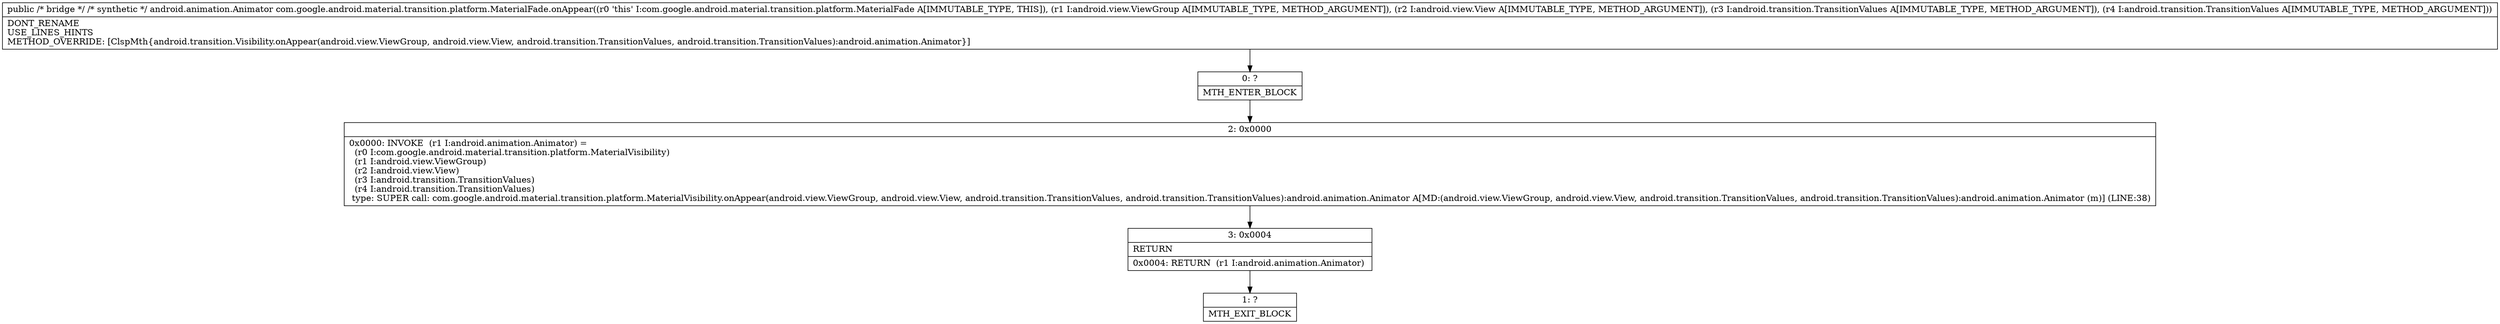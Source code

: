 digraph "CFG forcom.google.android.material.transition.platform.MaterialFade.onAppear(Landroid\/view\/ViewGroup;Landroid\/view\/View;Landroid\/transition\/TransitionValues;Landroid\/transition\/TransitionValues;)Landroid\/animation\/Animator;" {
Node_0 [shape=record,label="{0\:\ ?|MTH_ENTER_BLOCK\l}"];
Node_2 [shape=record,label="{2\:\ 0x0000|0x0000: INVOKE  (r1 I:android.animation.Animator) = \l  (r0 I:com.google.android.material.transition.platform.MaterialVisibility)\l  (r1 I:android.view.ViewGroup)\l  (r2 I:android.view.View)\l  (r3 I:android.transition.TransitionValues)\l  (r4 I:android.transition.TransitionValues)\l type: SUPER call: com.google.android.material.transition.platform.MaterialVisibility.onAppear(android.view.ViewGroup, android.view.View, android.transition.TransitionValues, android.transition.TransitionValues):android.animation.Animator A[MD:(android.view.ViewGroup, android.view.View, android.transition.TransitionValues, android.transition.TransitionValues):android.animation.Animator (m)] (LINE:38)\l}"];
Node_3 [shape=record,label="{3\:\ 0x0004|RETURN\l|0x0004: RETURN  (r1 I:android.animation.Animator) \l}"];
Node_1 [shape=record,label="{1\:\ ?|MTH_EXIT_BLOCK\l}"];
MethodNode[shape=record,label="{public \/* bridge *\/ \/* synthetic *\/ android.animation.Animator com.google.android.material.transition.platform.MaterialFade.onAppear((r0 'this' I:com.google.android.material.transition.platform.MaterialFade A[IMMUTABLE_TYPE, THIS]), (r1 I:android.view.ViewGroup A[IMMUTABLE_TYPE, METHOD_ARGUMENT]), (r2 I:android.view.View A[IMMUTABLE_TYPE, METHOD_ARGUMENT]), (r3 I:android.transition.TransitionValues A[IMMUTABLE_TYPE, METHOD_ARGUMENT]), (r4 I:android.transition.TransitionValues A[IMMUTABLE_TYPE, METHOD_ARGUMENT]))  | DONT_RENAME\lUSE_LINES_HINTS\lMETHOD_OVERRIDE: [ClspMth\{android.transition.Visibility.onAppear(android.view.ViewGroup, android.view.View, android.transition.TransitionValues, android.transition.TransitionValues):android.animation.Animator\}]\l}"];
MethodNode -> Node_0;Node_0 -> Node_2;
Node_2 -> Node_3;
Node_3 -> Node_1;
}

